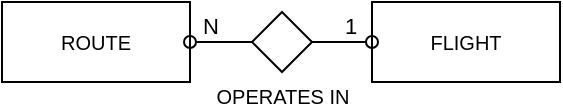 <mxfile version="26.1.1">
  <diagram name="Pàgina-1" id="oy8qX8HP7gqxA2Tt80Pt">
    <mxGraphModel dx="548" dy="540" grid="1" gridSize="5" guides="1" tooltips="1" connect="1" arrows="1" fold="1" page="1" pageScale="1" pageWidth="827" pageHeight="1169" math="0" shadow="0">
      <root>
        <mxCell id="0" />
        <mxCell id="1" parent="0" />
        <mxCell id="RuAcS0BkeenV3SlfDcj3-12" value="ROUTE" style="whiteSpace=wrap;html=1;align=center;fontSize=10;" parent="1" vertex="1">
          <mxGeometry x="10" y="10" width="94" height="40" as="geometry" />
        </mxCell>
        <mxCell id="RuAcS0BkeenV3SlfDcj3-28" value="FLIGHT" style="whiteSpace=wrap;html=1;align=center;fontSize=10;" parent="1" vertex="1">
          <mxGeometry x="195" y="10" width="94" height="40" as="geometry" />
        </mxCell>
        <mxCell id="RuAcS0BkeenV3SlfDcj3-30" style="edgeStyle=orthogonalEdgeStyle;rounded=0;orthogonalLoop=1;jettySize=auto;html=1;endArrow=oval;endFill=0;" parent="1" source="RuAcS0BkeenV3SlfDcj3-29" target="RuAcS0BkeenV3SlfDcj3-12" edge="1">
          <mxGeometry relative="1" as="geometry" />
        </mxCell>
        <mxCell id="jBT95FDjYHQ6EW9C_Phd-11" value="N" style="edgeLabel;html=1;align=center;verticalAlign=bottom;resizable=0;points=[];labelPosition=center;verticalLabelPosition=top;labelBackgroundColor=none;" parent="RuAcS0BkeenV3SlfDcj3-30" vertex="1" connectable="0">
          <mxGeometry x="-0.513" y="-1" relative="1" as="geometry">
            <mxPoint x="-9" y="1" as="offset" />
          </mxGeometry>
        </mxCell>
        <mxCell id="RuAcS0BkeenV3SlfDcj3-31" style="edgeStyle=orthogonalEdgeStyle;rounded=0;orthogonalLoop=1;jettySize=auto;html=1;endArrow=oval;endFill=0;entryX=0;entryY=0.5;entryDx=0;entryDy=0;" parent="1" source="RuAcS0BkeenV3SlfDcj3-29" target="RuAcS0BkeenV3SlfDcj3-28" edge="1">
          <mxGeometry relative="1" as="geometry">
            <mxPoint x="362.86" y="270" as="targetPoint" />
          </mxGeometry>
        </mxCell>
        <mxCell id="jBT95FDjYHQ6EW9C_Phd-12" value="1" style="edgeLabel;html=1;align=center;verticalAlign=bottom;resizable=0;points=[];labelPosition=center;verticalLabelPosition=top;labelBackgroundColor=none;" parent="RuAcS0BkeenV3SlfDcj3-31" vertex="1" connectable="0">
          <mxGeometry x="-0.108" y="1" relative="1" as="geometry">
            <mxPoint x="1" y="-1" as="offset" />
          </mxGeometry>
        </mxCell>
        <mxCell id="RuAcS0BkeenV3SlfDcj3-29" value="&lt;span style=&quot;text-align: left;&quot;&gt;OPERATES IN&lt;/span&gt;" style="shape=rhombus;perimeter=rhombusPerimeter;html=1;align=center;labelPosition=center;verticalLabelPosition=bottom;verticalAlign=top;fontSize=10;" parent="1" vertex="1">
          <mxGeometry x="135" y="15" width="30" height="30" as="geometry" />
        </mxCell>
      </root>
    </mxGraphModel>
  </diagram>
</mxfile>
